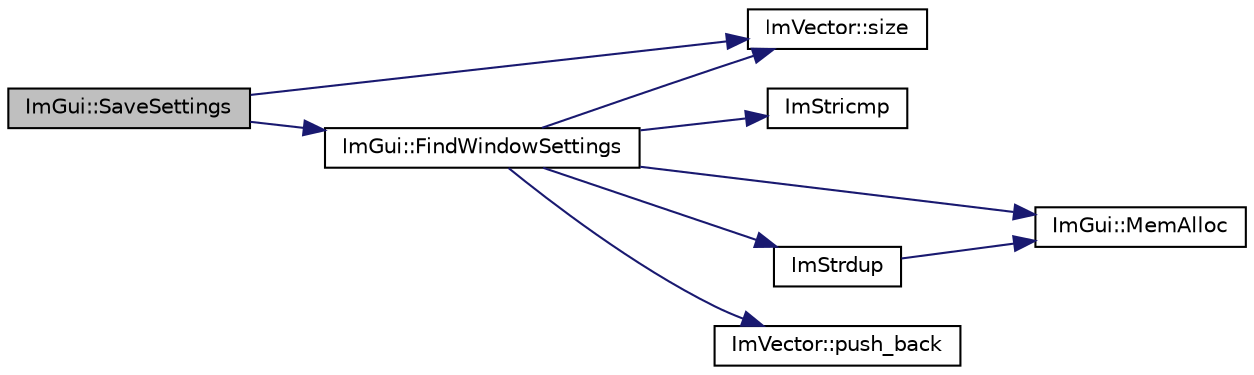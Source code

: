 digraph "ImGui::SaveSettings"
{
 // INTERACTIVE_SVG=YES
  edge [fontname="Helvetica",fontsize="10",labelfontname="Helvetica",labelfontsize="10"];
  node [fontname="Helvetica",fontsize="10",shape=record];
  rankdir="LR";
  Node1 [label="ImGui::SaveSettings",height=0.2,width=0.4,color="black", fillcolor="grey75", style="filled" fontcolor="black"];
  Node1 -> Node2 [color="midnightblue",fontsize="10",style="solid",fontname="Helvetica"];
  Node2 [label="ImVector::size",height=0.2,width=0.4,color="black", fillcolor="white", style="filled",URL="$class_im_vector.html#aca1e71e6792c7e319fc0df78bf2cbc5f"];
  Node1 -> Node3 [color="midnightblue",fontsize="10",style="solid",fontname="Helvetica"];
  Node3 [label="ImGui::FindWindowSettings",height=0.2,width=0.4,color="black", fillcolor="white", style="filled",URL="$namespace_im_gui.html#ab1acbcb5b1357c1ae18ece7311e38ff0"];
  Node3 -> Node2 [color="midnightblue",fontsize="10",style="solid",fontname="Helvetica"];
  Node3 -> Node4 [color="midnightblue",fontsize="10",style="solid",fontname="Helvetica"];
  Node4 [label="ImStricmp",height=0.2,width=0.4,color="black", fillcolor="white", style="filled",URL="$imgui_8cpp.html#a3aa31319430a4898ab5ba8fb3faf027d"];
  Node3 -> Node5 [color="midnightblue",fontsize="10",style="solid",fontname="Helvetica"];
  Node5 [label="ImGui::MemAlloc",height=0.2,width=0.4,color="black", fillcolor="white", style="filled",URL="$namespace_im_gui.html#a15efb2cac4a54b35489c5984ba1b661a"];
  Node3 -> Node6 [color="midnightblue",fontsize="10",style="solid",fontname="Helvetica"];
  Node6 [label="ImStrdup",height=0.2,width=0.4,color="black", fillcolor="white", style="filled",URL="$imgui_8cpp.html#aaa875fe75d952335e29bcd06562a78c4"];
  Node6 -> Node5 [color="midnightblue",fontsize="10",style="solid",fontname="Helvetica"];
  Node3 -> Node7 [color="midnightblue",fontsize="10",style="solid",fontname="Helvetica"];
  Node7 [label="ImVector::push_back",height=0.2,width=0.4,color="black", fillcolor="white", style="filled",URL="$class_im_vector.html#a68387993f2a5f5c3b2a7139d9ab778b8"];
}
